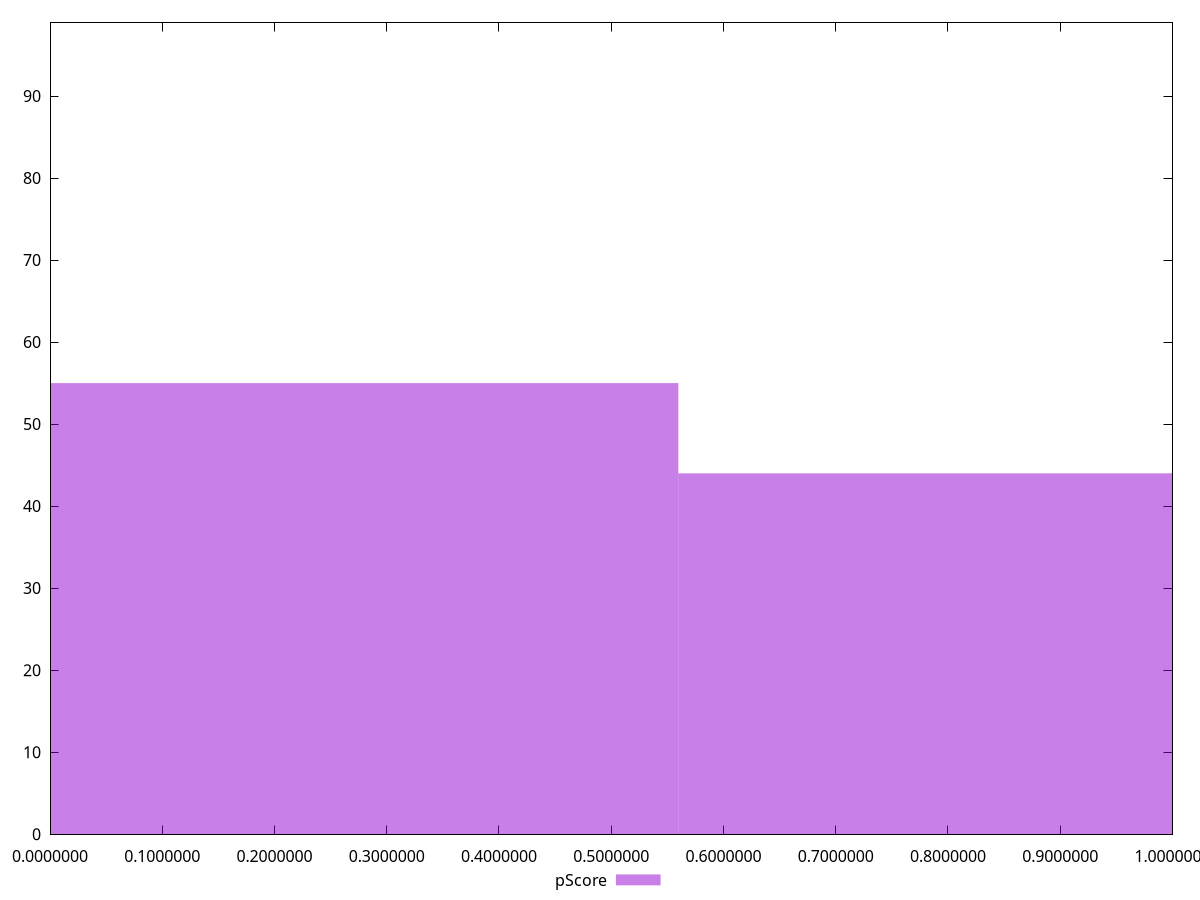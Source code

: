 reset

$pScore <<EOF
0 55
1.1195479941894981 44
EOF

set key outside below
set boxwidth 1.1195479941894981
set xrange [2.8341307473089827e-7:0.9999993380488856]
set yrange [0:99]
set trange [0:99]
set style fill transparent solid 0.5 noborder
set terminal svg size 640, 490 enhanced background rgb 'white'
set output "reports/report_00027_2021-02-24T12-40-31.850Z/estimated-input-latency/samples/card/pScore/histogram.svg"

plot $pScore title "pScore" with boxes

reset
